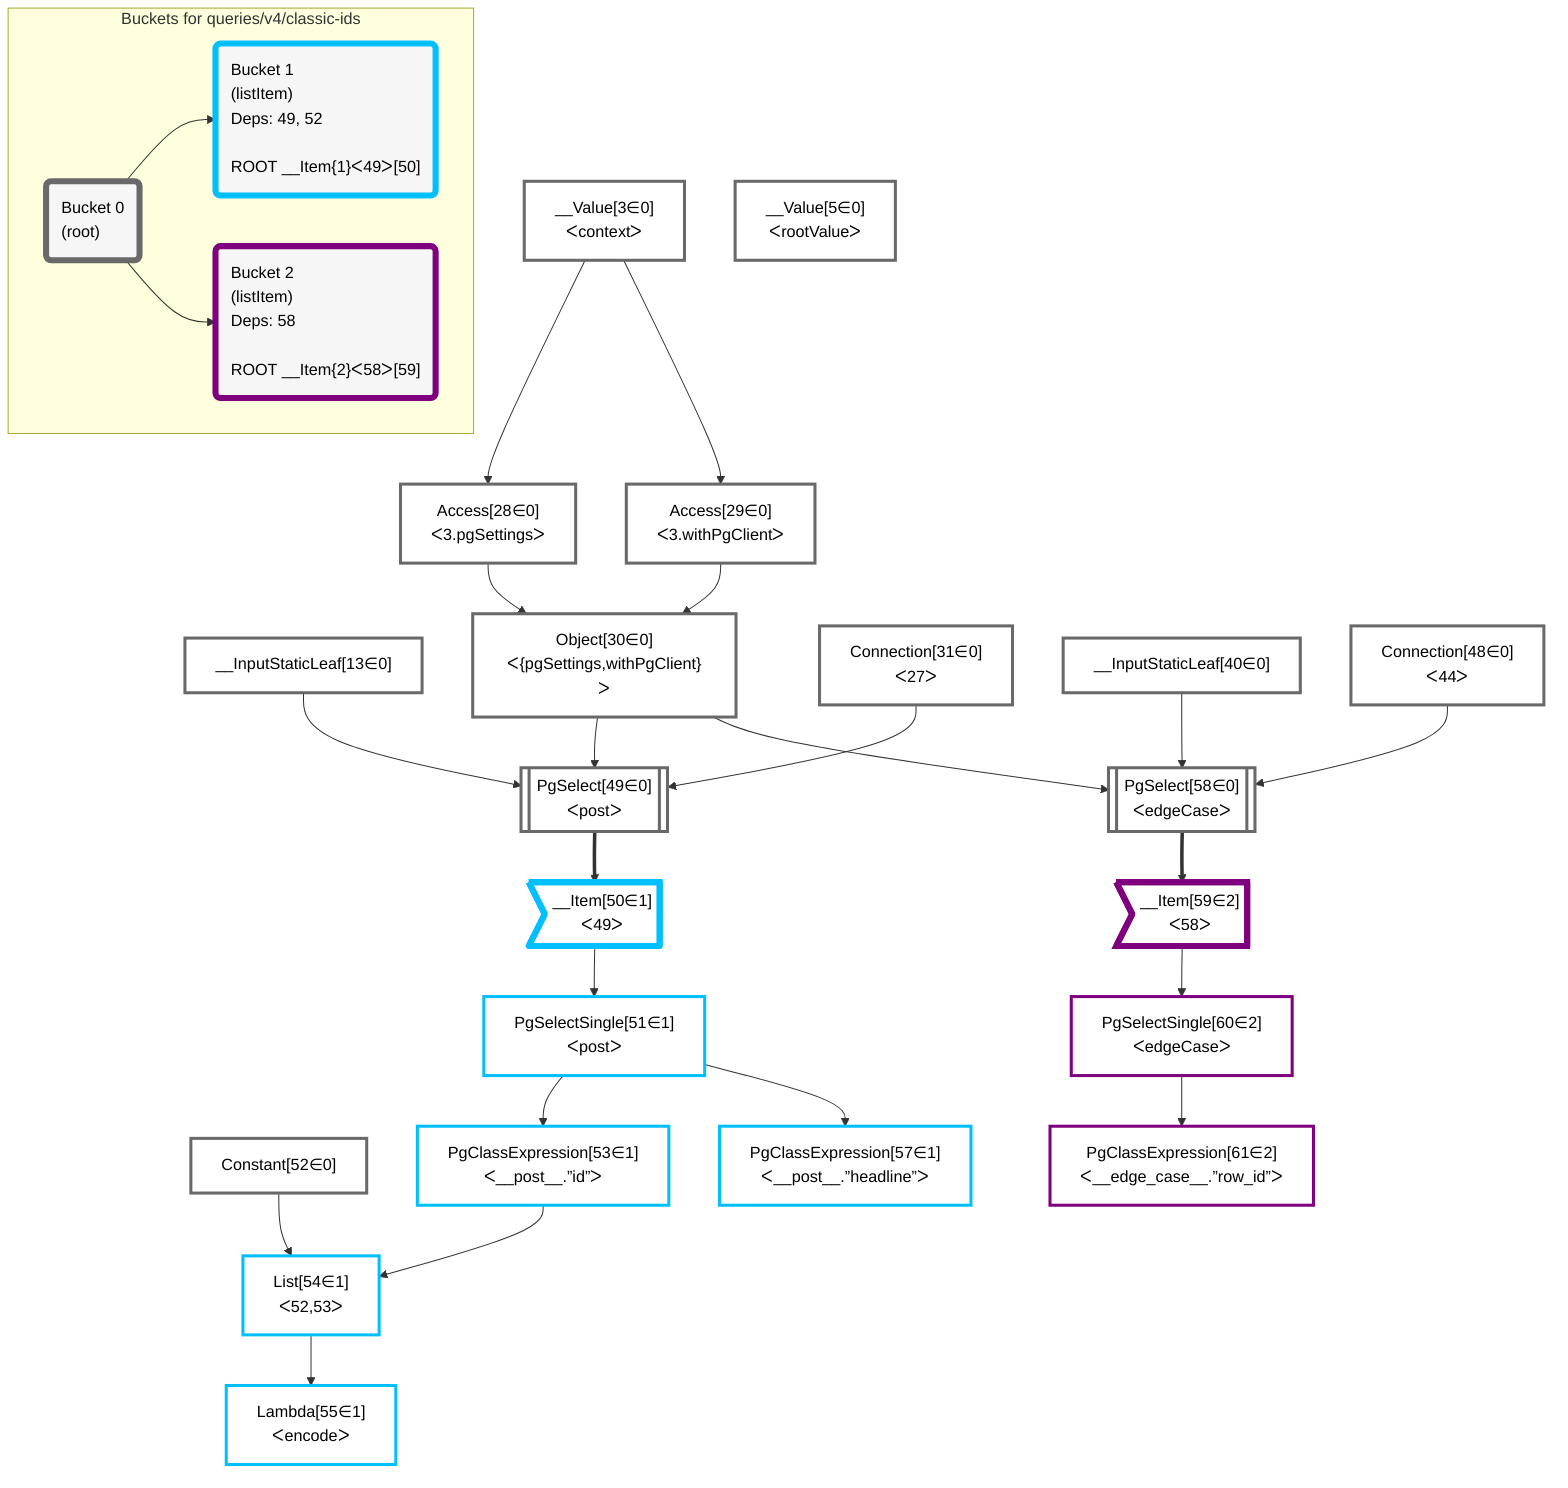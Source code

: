 graph TD
    classDef path fill:#eee,stroke:#000,color:#000
    classDef plan fill:#fff,stroke-width:3px,color:#000
    classDef itemplan fill:#fff,stroke-width:6px,color:#000
    classDef sideeffectplan fill:#f00,stroke-width:6px,color:#000
    classDef bucket fill:#f6f6f6,color:#000,stroke-width:6px,text-align:left


    %% define steps
    __Value3["__Value[3∈0]<br />ᐸcontextᐳ"]:::plan
    __Value5["__Value[5∈0]<br />ᐸrootValueᐳ"]:::plan
    __InputStaticLeaf13["__InputStaticLeaf[13∈0]"]:::plan
    Access28["Access[28∈0]<br />ᐸ3.pgSettingsᐳ"]:::plan
    Access29["Access[29∈0]<br />ᐸ3.withPgClientᐳ"]:::plan
    Object30["Object[30∈0]<br />ᐸ{pgSettings,withPgClient}ᐳ"]:::plan
    Connection31["Connection[31∈0]<br />ᐸ27ᐳ"]:::plan
    __InputStaticLeaf40["__InputStaticLeaf[40∈0]"]:::plan
    Connection48["Connection[48∈0]<br />ᐸ44ᐳ"]:::plan
    PgSelect49[["PgSelect[49∈0]<br />ᐸpostᐳ"]]:::plan
    __Item50>"__Item[50∈1]<br />ᐸ49ᐳ"]:::itemplan
    PgSelectSingle51["PgSelectSingle[51∈1]<br />ᐸpostᐳ"]:::plan
    Constant52["Constant[52∈0]"]:::plan
    PgClassExpression53["PgClassExpression[53∈1]<br />ᐸ__post__.”id”ᐳ"]:::plan
    List54["List[54∈1]<br />ᐸ52,53ᐳ"]:::plan
    Lambda55["Lambda[55∈1]<br />ᐸencodeᐳ"]:::plan
    PgClassExpression57["PgClassExpression[57∈1]<br />ᐸ__post__.”headline”ᐳ"]:::plan
    PgSelect58[["PgSelect[58∈0]<br />ᐸedgeCaseᐳ"]]:::plan
    __Item59>"__Item[59∈2]<br />ᐸ58ᐳ"]:::itemplan
    PgSelectSingle60["PgSelectSingle[60∈2]<br />ᐸedgeCaseᐳ"]:::plan
    PgClassExpression61["PgClassExpression[61∈2]<br />ᐸ__edge_case__.”row_id”ᐳ"]:::plan

    %% plan dependencies
    __Value3 --> Access28
    __Value3 --> Access29
    Access28 & Access29 --> Object30
    Object30 & __InputStaticLeaf13 & Connection31 --> PgSelect49
    PgSelect49 ==> __Item50
    __Item50 --> PgSelectSingle51
    PgSelectSingle51 --> PgClassExpression53
    Constant52 & PgClassExpression53 --> List54
    List54 --> Lambda55
    PgSelectSingle51 --> PgClassExpression57
    Object30 & __InputStaticLeaf40 & Connection48 --> PgSelect58
    PgSelect58 ==> __Item59
    __Item59 --> PgSelectSingle60
    PgSelectSingle60 --> PgClassExpression61

    %% plan-to-path relationships

    subgraph "Buckets for queries/v4/classic-ids"
    Bucket0("Bucket 0<br />(root)"):::bucket
    classDef bucket0 stroke:#696969
    class Bucket0,__Value3,__Value5,__InputStaticLeaf13,Access28,Access29,Object30,Connection31,__InputStaticLeaf40,Connection48,PgSelect49,Constant52,PgSelect58 bucket0
    Bucket1("Bucket 1<br />(listItem)<br />Deps: 49, 52<br /><br />ROOT __Item{1}ᐸ49ᐳ[50]"):::bucket
    classDef bucket1 stroke:#00bfff
    class Bucket1,__Item50,PgSelectSingle51,PgClassExpression53,List54,Lambda55,PgClassExpression57 bucket1
    Bucket2("Bucket 2<br />(listItem)<br />Deps: 58<br /><br />ROOT __Item{2}ᐸ58ᐳ[59]"):::bucket
    classDef bucket2 stroke:#7f007f
    class Bucket2,__Item59,PgSelectSingle60,PgClassExpression61 bucket2
    Bucket0 --> Bucket1 & Bucket2
    end